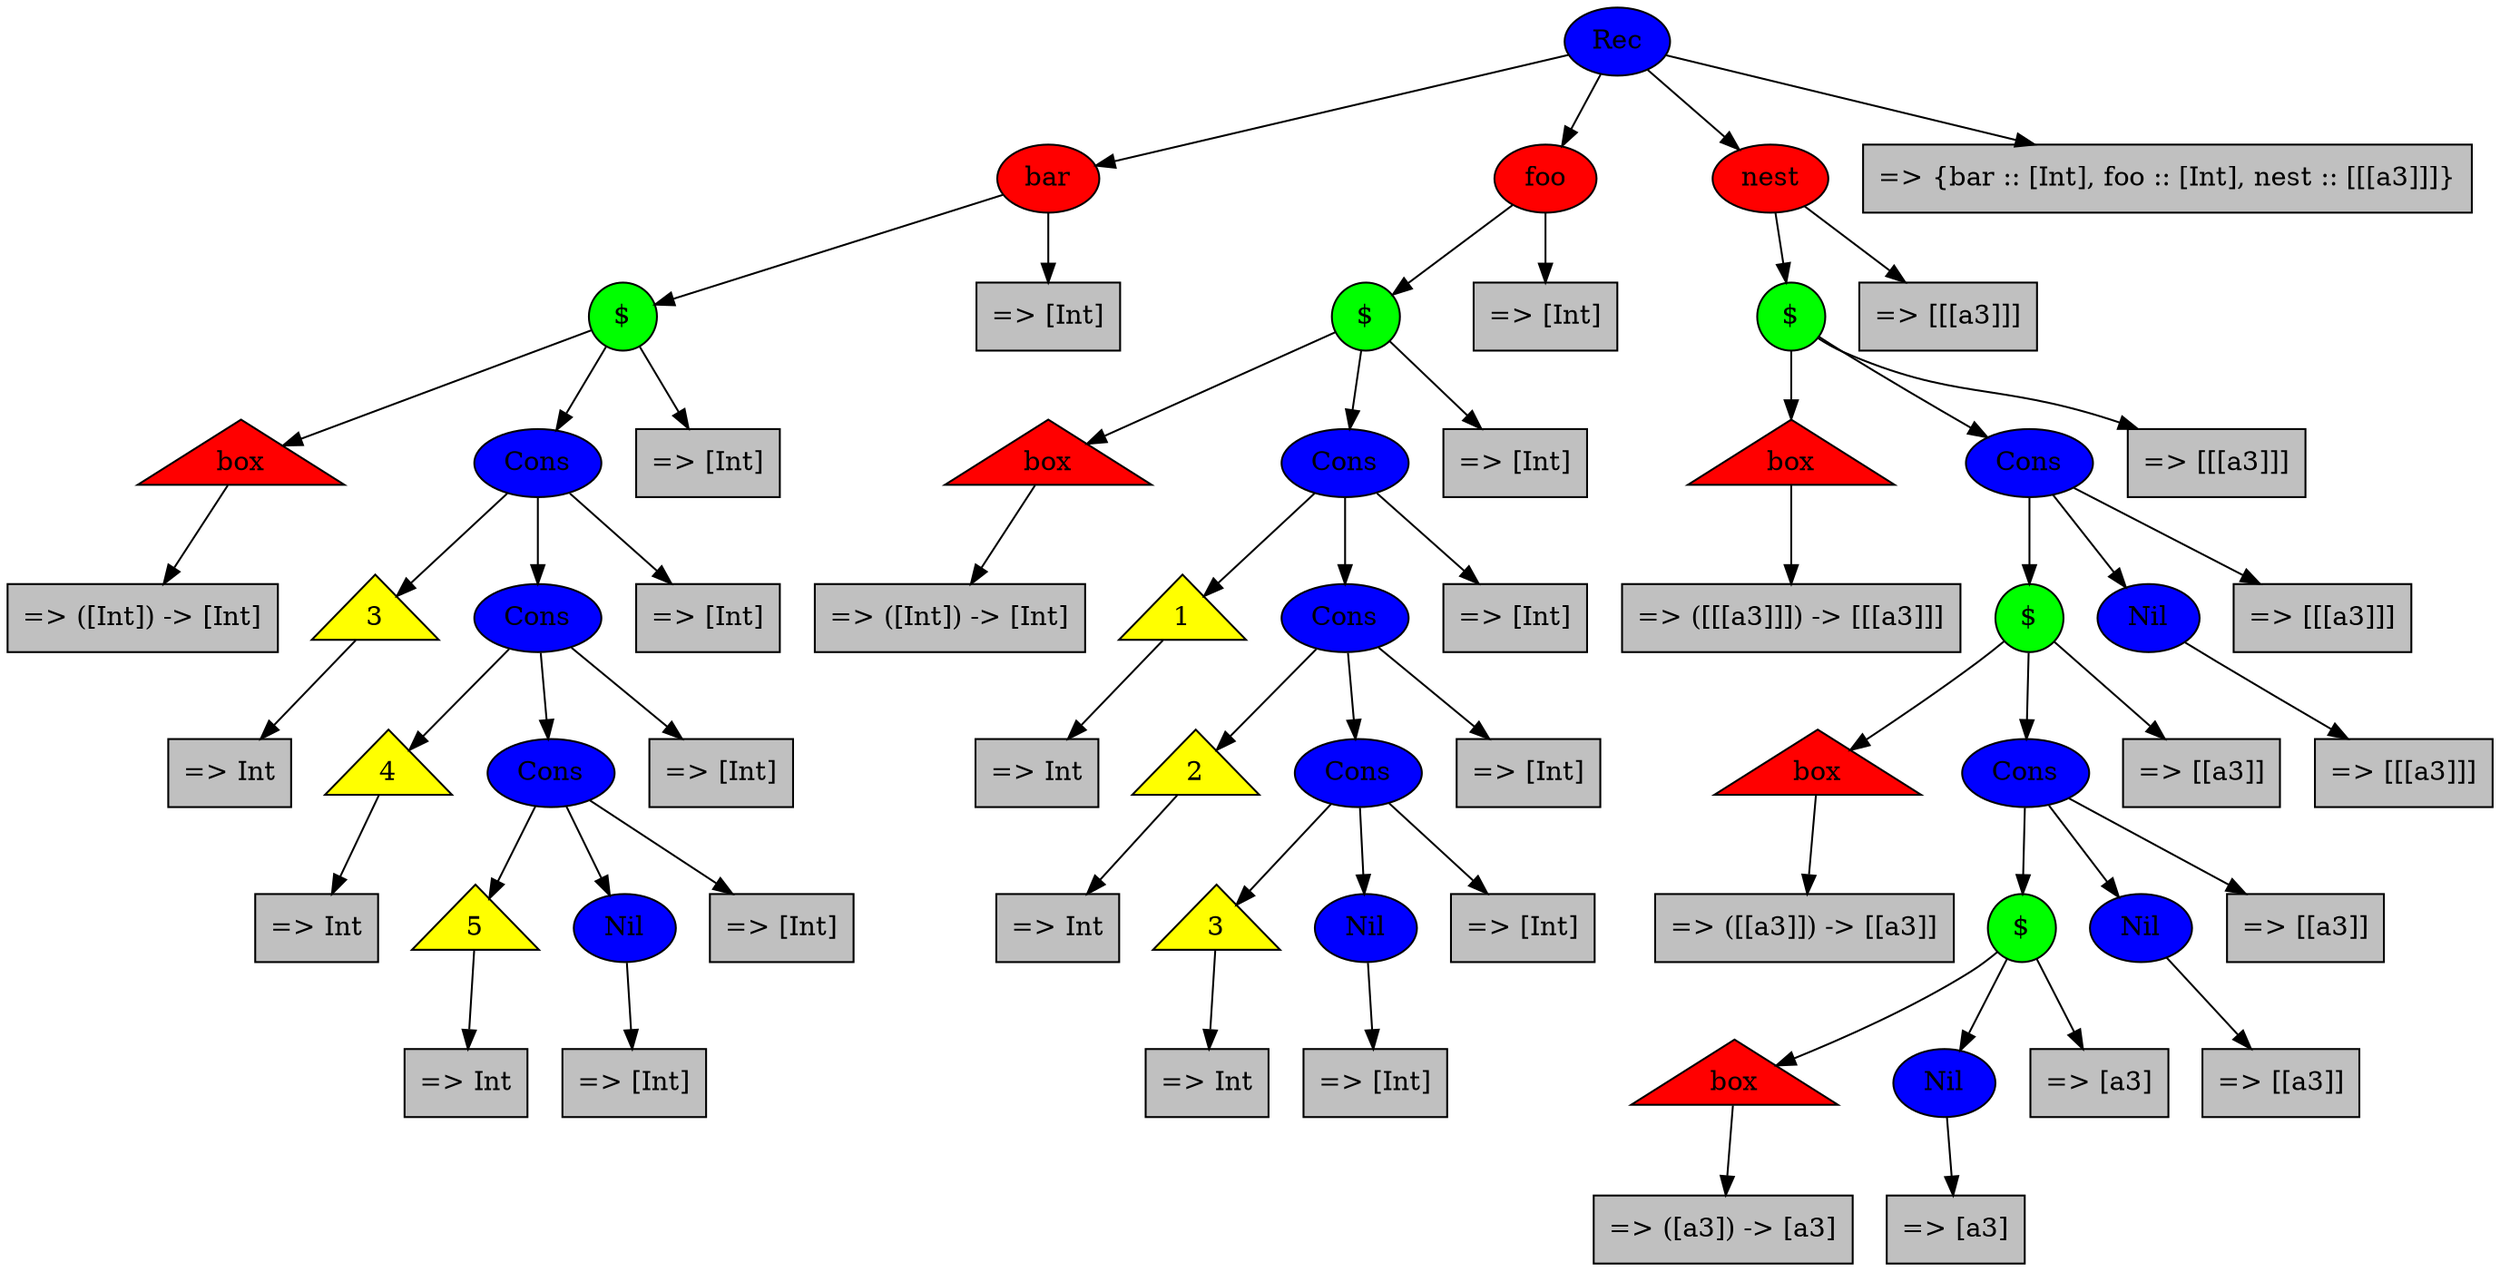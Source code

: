 digraph g {
ordering=out;n1[label=" =\> \{bar :: [Int], foo :: [Int], nest :: [[[a3]]]\}",fillcolor=gray,style=filled,shape=record];
n3[label=" =\> [Int]",fillcolor=gray,style=filled,shape=record];
n5[label=" =\> [Int]",fillcolor=gray,style=filled,shape=record];
n7[label=" =\> ([Int]) -\> [Int]",fillcolor=gray,style=filled,shape=record];
n6[label="box",fillcolor=red,style=filled,shape=triangle];
n9[label=" =\> [Int]",fillcolor=gray,style=filled,shape=record];
n11[label=" =\> Int",fillcolor=gray,style=filled,shape=record];
n10[label="3",fillcolor=yellow,style=filled,shape=triangle];
n13[label=" =\> [Int]",fillcolor=gray,style=filled,shape=record];
n15[label=" =\> Int",fillcolor=gray,style=filled,shape=record];
n14[label="4",fillcolor=yellow,style=filled,shape=triangle];
n17[label=" =\> [Int]",fillcolor=gray,style=filled,shape=record];
n19[label=" =\> Int",fillcolor=gray,style=filled,shape=record];
n18[label="5",fillcolor=yellow,style=filled,shape=triangle];
n21[label=" =\> [Int]",fillcolor=gray,style=filled,shape=record];
n20[label="Nil",fillcolor=blue,style=filled,shape=ellipse];
n16[label="Cons",fillcolor=blue,style=filled,shape=ellipse];
n12[label="Cons",fillcolor=blue,style=filled,shape=ellipse];
n8[label="Cons",fillcolor=blue,style=filled,shape=ellipse];
n4[label="$",fillcolor=green,style=filled,shape=circle];
n2[label="bar",fillcolor=red,style=filled,shape=ellipse];
n23[label=" =\> [Int]",fillcolor=gray,style=filled,shape=record];
n25[label=" =\> [Int]",fillcolor=gray,style=filled,shape=record];
n27[label=" =\> ([Int]) -\> [Int]",fillcolor=gray,style=filled,shape=record];
n26[label="box",fillcolor=red,style=filled,shape=triangle];
n29[label=" =\> [Int]",fillcolor=gray,style=filled,shape=record];
n31[label=" =\> Int",fillcolor=gray,style=filled,shape=record];
n30[label="1",fillcolor=yellow,style=filled,shape=triangle];
n33[label=" =\> [Int]",fillcolor=gray,style=filled,shape=record];
n35[label=" =\> Int",fillcolor=gray,style=filled,shape=record];
n34[label="2",fillcolor=yellow,style=filled,shape=triangle];
n37[label=" =\> [Int]",fillcolor=gray,style=filled,shape=record];
n39[label=" =\> Int",fillcolor=gray,style=filled,shape=record];
n38[label="3",fillcolor=yellow,style=filled,shape=triangle];
n41[label=" =\> [Int]",fillcolor=gray,style=filled,shape=record];
n40[label="Nil",fillcolor=blue,style=filled,shape=ellipse];
n36[label="Cons",fillcolor=blue,style=filled,shape=ellipse];
n32[label="Cons",fillcolor=blue,style=filled,shape=ellipse];
n28[label="Cons",fillcolor=blue,style=filled,shape=ellipse];
n24[label="$",fillcolor=green,style=filled,shape=circle];
n22[label="foo",fillcolor=red,style=filled,shape=ellipse];
n43[label=" =\> [[[a3]]]",fillcolor=gray,style=filled,shape=record];
n45[label=" =\> [[[a3]]]",fillcolor=gray,style=filled,shape=record];
n47[label=" =\> ([[[a3]]]) -\> [[[a3]]]",fillcolor=gray,style=filled,shape=record];
n46[label="box",fillcolor=red,style=filled,shape=triangle];
n49[label=" =\> [[[a3]]]",fillcolor=gray,style=filled,shape=record];
n51[label=" =\> [[a3]]",fillcolor=gray,style=filled,shape=record];
n53[label=" =\> ([[a3]]) -\> [[a3]]",fillcolor=gray,style=filled,shape=record];
n52[label="box",fillcolor=red,style=filled,shape=triangle];
n55[label=" =\> [[a3]]",fillcolor=gray,style=filled,shape=record];
n57[label=" =\> [a3]",fillcolor=gray,style=filled,shape=record];
n59[label=" =\> ([a3]) -\> [a3]",fillcolor=gray,style=filled,shape=record];
n58[label="box",fillcolor=red,style=filled,shape=triangle];
n61[label=" =\> [a3]",fillcolor=gray,style=filled,shape=record];
n60[label="Nil",fillcolor=blue,style=filled,shape=ellipse];
n56[label="$",fillcolor=green,style=filled,shape=circle];
n63[label=" =\> [[a3]]",fillcolor=gray,style=filled,shape=record];
n62[label="Nil",fillcolor=blue,style=filled,shape=ellipse];
n54[label="Cons",fillcolor=blue,style=filled,shape=ellipse];
n50[label="$",fillcolor=green,style=filled,shape=circle];
n65[label=" =\> [[[a3]]]",fillcolor=gray,style=filled,shape=record];
n64[label="Nil",fillcolor=blue,style=filled,shape=ellipse];
n48[label="Cons",fillcolor=blue,style=filled,shape=ellipse];
n44[label="$",fillcolor=green,style=filled,shape=circle];
n42[label="nest",fillcolor=red,style=filled,shape=ellipse];
n0[label="Rec",fillcolor=blue,style=filled,shape=ellipse];
n6 -> n7;
n10 -> n11;
n14 -> n15;
n18 -> n19;
n20 -> n21;
n16 -> n18;
n16 -> n20;
n16 -> n17;
n12 -> n14;
n12 -> n16;
n12 -> n13;
n8 -> n10;
n8 -> n12;
n8 -> n9;
n4 -> n6;
n4 -> n8;
n4 -> n5;
n2 -> n4;
n2 -> n3;
n26 -> n27;
n30 -> n31;
n34 -> n35;
n38 -> n39;
n40 -> n41;
n36 -> n38;
n36 -> n40;
n36 -> n37;
n32 -> n34;
n32 -> n36;
n32 -> n33;
n28 -> n30;
n28 -> n32;
n28 -> n29;
n24 -> n26;
n24 -> n28;
n24 -> n25;
n22 -> n24;
n22 -> n23;
n46 -> n47;
n52 -> n53;
n58 -> n59;
n60 -> n61;
n56 -> n58;
n56 -> n60;
n56 -> n57;
n62 -> n63;
n54 -> n56;
n54 -> n62;
n54 -> n55;
n50 -> n52;
n50 -> n54;
n50 -> n51;
n64 -> n65;
n48 -> n50;
n48 -> n64;
n48 -> n49;
n44 -> n46;
n44 -> n48;
n44 -> n45;
n42 -> n44;
n42 -> n43;
n0 -> n2;
n0 -> n22;
n0 -> n42;
n0 -> n1;
}